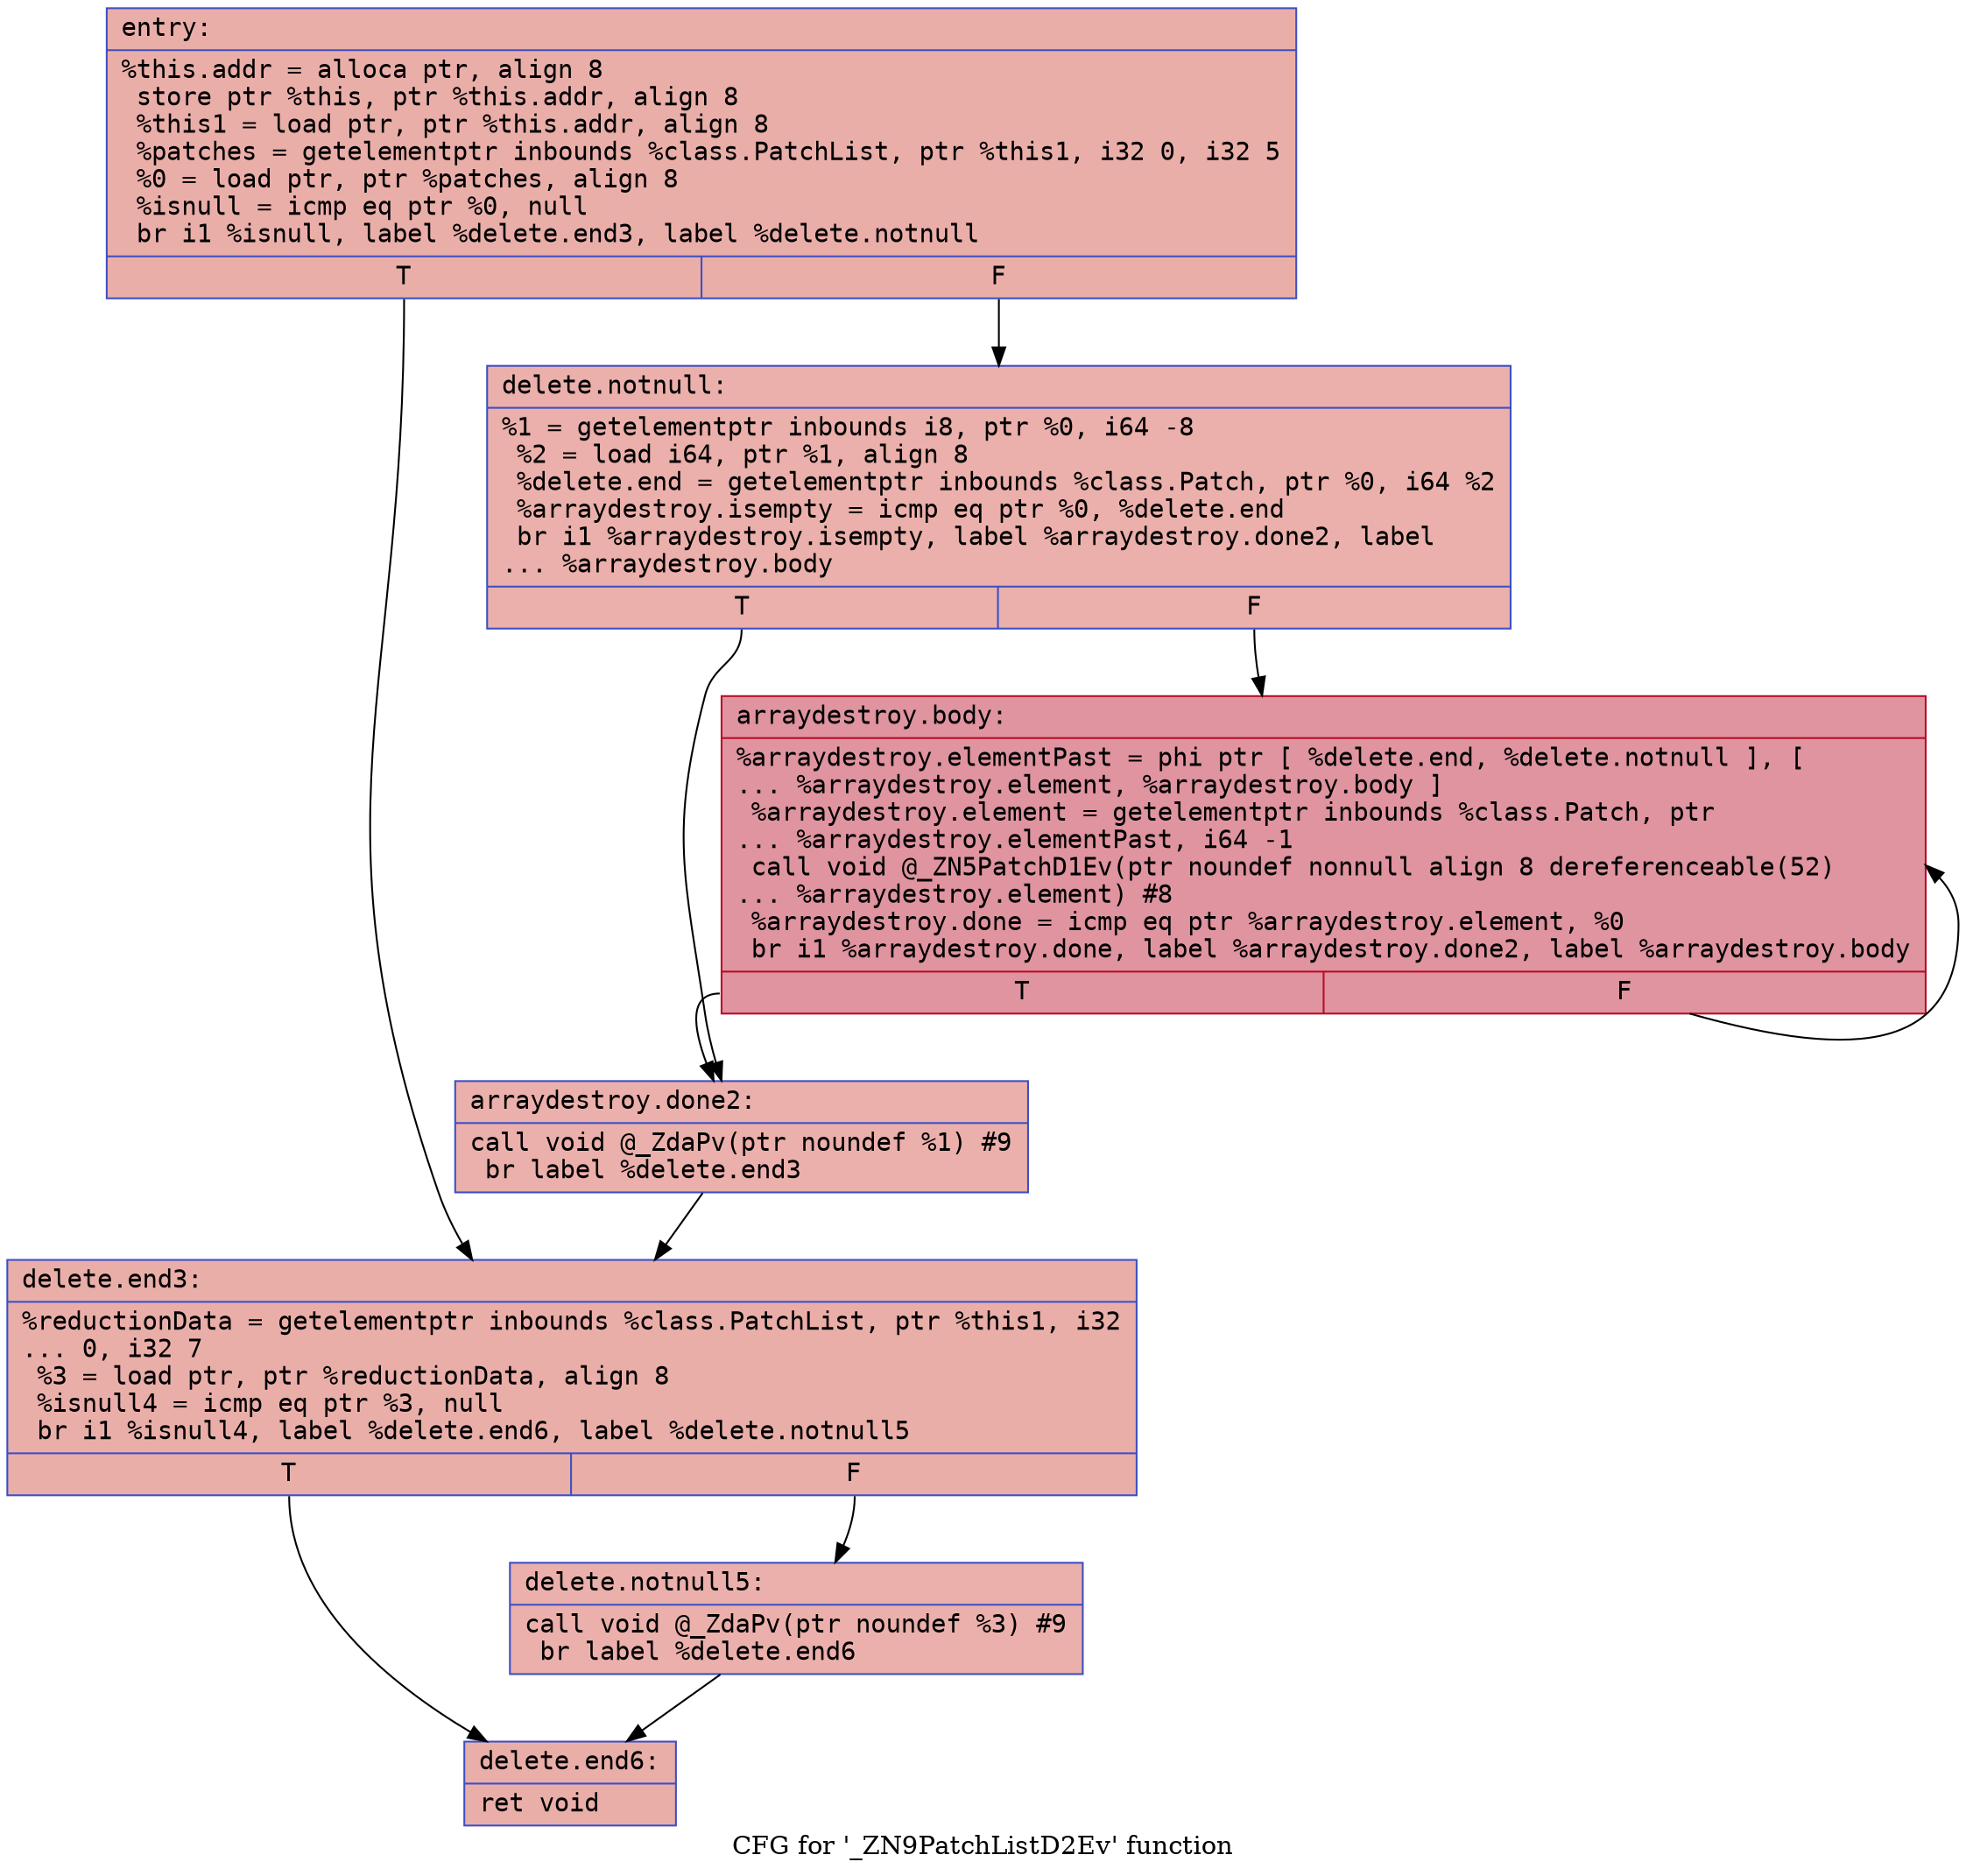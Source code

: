 digraph "CFG for '_ZN9PatchListD2Ev' function" {
	label="CFG for '_ZN9PatchListD2Ev' function";

	Node0x55cd7f058440 [shape=record,color="#3d50c3ff", style=filled, fillcolor="#d0473d70" fontname="Courier",label="{entry:\l|  %this.addr = alloca ptr, align 8\l  store ptr %this, ptr %this.addr, align 8\l  %this1 = load ptr, ptr %this.addr, align 8\l  %patches = getelementptr inbounds %class.PatchList, ptr %this1, i32 0, i32 5\l  %0 = load ptr, ptr %patches, align 8\l  %isnull = icmp eq ptr %0, null\l  br i1 %isnull, label %delete.end3, label %delete.notnull\l|{<s0>T|<s1>F}}"];
	Node0x55cd7f058440:s0 -> Node0x55cd7f058740[tooltip="entry -> delete.end3\nProbability 37.50%" ];
	Node0x55cd7f058440:s1 -> Node0x55cd7f0587c0[tooltip="entry -> delete.notnull\nProbability 62.50%" ];
	Node0x55cd7f0587c0 [shape=record,color="#3d50c3ff", style=filled, fillcolor="#d24b4070" fontname="Courier",label="{delete.notnull:\l|  %1 = getelementptr inbounds i8, ptr %0, i64 -8\l  %2 = load i64, ptr %1, align 8\l  %delete.end = getelementptr inbounds %class.Patch, ptr %0, i64 %2\l  %arraydestroy.isempty = icmp eq ptr %0, %delete.end\l  br i1 %arraydestroy.isempty, label %arraydestroy.done2, label\l... %arraydestroy.body\l|{<s0>T|<s1>F}}"];
	Node0x55cd7f0587c0:s0 -> Node0x55cd7f058c60[tooltip="delete.notnull -> arraydestroy.done2\nProbability 37.50%" ];
	Node0x55cd7f0587c0:s1 -> Node0x55cd7f058cd0[tooltip="delete.notnull -> arraydestroy.body\nProbability 62.50%" ];
	Node0x55cd7f058cd0 [shape=record,color="#b70d28ff", style=filled, fillcolor="#b70d2870" fontname="Courier",label="{arraydestroy.body:\l|  %arraydestroy.elementPast = phi ptr [ %delete.end, %delete.notnull ], [\l... %arraydestroy.element, %arraydestroy.body ]\l  %arraydestroy.element = getelementptr inbounds %class.Patch, ptr\l... %arraydestroy.elementPast, i64 -1\l  call void @_ZN5PatchD1Ev(ptr noundef nonnull align 8 dereferenceable(52)\l... %arraydestroy.element) #8\l  %arraydestroy.done = icmp eq ptr %arraydestroy.element, %0\l  br i1 %arraydestroy.done, label %arraydestroy.done2, label %arraydestroy.body\l|{<s0>T|<s1>F}}"];
	Node0x55cd7f058cd0:s0 -> Node0x55cd7f058c60[tooltip="arraydestroy.body -> arraydestroy.done2\nProbability 3.12%" ];
	Node0x55cd7f058cd0:s1 -> Node0x55cd7f058cd0[tooltip="arraydestroy.body -> arraydestroy.body\nProbability 96.88%" ];
	Node0x55cd7f058c60 [shape=record,color="#3d50c3ff", style=filled, fillcolor="#d24b4070" fontname="Courier",label="{arraydestroy.done2:\l|  call void @_ZdaPv(ptr noundef %1) #9\l  br label %delete.end3\l}"];
	Node0x55cd7f058c60 -> Node0x55cd7f058740[tooltip="arraydestroy.done2 -> delete.end3\nProbability 100.00%" ];
	Node0x55cd7f058740 [shape=record,color="#3d50c3ff", style=filled, fillcolor="#d0473d70" fontname="Courier",label="{delete.end3:\l|  %reductionData = getelementptr inbounds %class.PatchList, ptr %this1, i32\l... 0, i32 7\l  %3 = load ptr, ptr %reductionData, align 8\l  %isnull4 = icmp eq ptr %3, null\l  br i1 %isnull4, label %delete.end6, label %delete.notnull5\l|{<s0>T|<s1>F}}"];
	Node0x55cd7f058740:s0 -> Node0x55cd7f059990[tooltip="delete.end3 -> delete.end6\nProbability 37.50%" ];
	Node0x55cd7f058740:s1 -> Node0x55cd7f0599e0[tooltip="delete.end3 -> delete.notnull5\nProbability 62.50%" ];
	Node0x55cd7f0599e0 [shape=record,color="#3d50c3ff", style=filled, fillcolor="#d24b4070" fontname="Courier",label="{delete.notnull5:\l|  call void @_ZdaPv(ptr noundef %3) #9\l  br label %delete.end6\l}"];
	Node0x55cd7f0599e0 -> Node0x55cd7f059990[tooltip="delete.notnull5 -> delete.end6\nProbability 100.00%" ];
	Node0x55cd7f059990 [shape=record,color="#3d50c3ff", style=filled, fillcolor="#d0473d70" fontname="Courier",label="{delete.end6:\l|  ret void\l}"];
}
